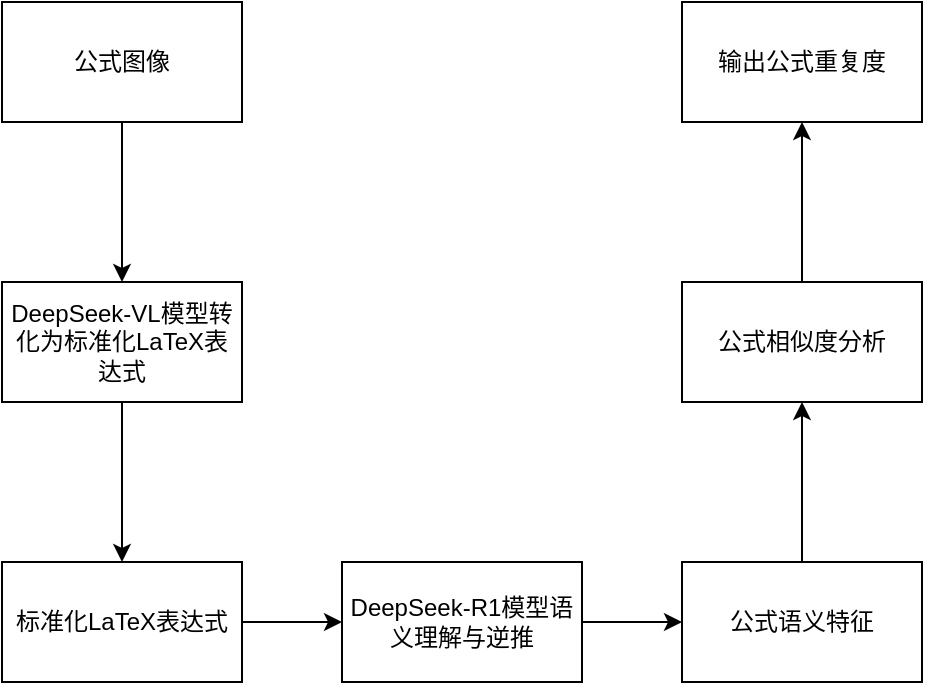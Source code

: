 <mxfile version="26.2.14">
  <diagram id="C5RBs43oDa-KdzZeNtuy" name="Page-1">
    <mxGraphModel dx="713" dy="393" grid="1" gridSize="10" guides="1" tooltips="1" connect="1" arrows="1" fold="1" page="1" pageScale="1" pageWidth="827" pageHeight="1169" math="0" shadow="0">
      <root>
        <mxCell id="WIyWlLk6GJQsqaUBKTNV-0" />
        <mxCell id="WIyWlLk6GJQsqaUBKTNV-1" parent="WIyWlLk6GJQsqaUBKTNV-0" />
        <mxCell id="C-5hD9X58X1ERZTdh1ZZ-2" value="" style="edgeStyle=orthogonalEdgeStyle;rounded=0;orthogonalLoop=1;jettySize=auto;html=1;" edge="1" parent="WIyWlLk6GJQsqaUBKTNV-1" source="C-5hD9X58X1ERZTdh1ZZ-0" target="C-5hD9X58X1ERZTdh1ZZ-1">
          <mxGeometry relative="1" as="geometry" />
        </mxCell>
        <mxCell id="C-5hD9X58X1ERZTdh1ZZ-0" value="公式图像" style="rounded=0;whiteSpace=wrap;html=1;" vertex="1" parent="WIyWlLk6GJQsqaUBKTNV-1">
          <mxGeometry x="200" y="90" width="120" height="60" as="geometry" />
        </mxCell>
        <mxCell id="C-5hD9X58X1ERZTdh1ZZ-4" value="" style="edgeStyle=orthogonalEdgeStyle;rounded=0;orthogonalLoop=1;jettySize=auto;html=1;" edge="1" parent="WIyWlLk6GJQsqaUBKTNV-1" source="C-5hD9X58X1ERZTdh1ZZ-1" target="C-5hD9X58X1ERZTdh1ZZ-3">
          <mxGeometry relative="1" as="geometry" />
        </mxCell>
        <mxCell id="C-5hD9X58X1ERZTdh1ZZ-1" value="DeepSeek-VL模型转化为标准化LaTeX表达式" style="whiteSpace=wrap;html=1;rounded=0;" vertex="1" parent="WIyWlLk6GJQsqaUBKTNV-1">
          <mxGeometry x="200" y="230" width="120" height="60" as="geometry" />
        </mxCell>
        <mxCell id="C-5hD9X58X1ERZTdh1ZZ-6" value="" style="edgeStyle=orthogonalEdgeStyle;rounded=0;orthogonalLoop=1;jettySize=auto;html=1;" edge="1" parent="WIyWlLk6GJQsqaUBKTNV-1" source="C-5hD9X58X1ERZTdh1ZZ-3" target="C-5hD9X58X1ERZTdh1ZZ-5">
          <mxGeometry relative="1" as="geometry" />
        </mxCell>
        <mxCell id="C-5hD9X58X1ERZTdh1ZZ-3" value="标准化LaTeX表达式" style="whiteSpace=wrap;html=1;rounded=0;" vertex="1" parent="WIyWlLk6GJQsqaUBKTNV-1">
          <mxGeometry x="200" y="370" width="120" height="60" as="geometry" />
        </mxCell>
        <mxCell id="C-5hD9X58X1ERZTdh1ZZ-8" value="" style="edgeStyle=orthogonalEdgeStyle;rounded=0;orthogonalLoop=1;jettySize=auto;html=1;" edge="1" parent="WIyWlLk6GJQsqaUBKTNV-1" source="C-5hD9X58X1ERZTdh1ZZ-5" target="C-5hD9X58X1ERZTdh1ZZ-7">
          <mxGeometry relative="1" as="geometry" />
        </mxCell>
        <mxCell id="C-5hD9X58X1ERZTdh1ZZ-5" value="DeepSeek-R1模型语义理解与逆推" style="whiteSpace=wrap;html=1;rounded=0;" vertex="1" parent="WIyWlLk6GJQsqaUBKTNV-1">
          <mxGeometry x="370" y="370" width="120" height="60" as="geometry" />
        </mxCell>
        <mxCell id="C-5hD9X58X1ERZTdh1ZZ-10" value="" style="edgeStyle=orthogonalEdgeStyle;rounded=0;orthogonalLoop=1;jettySize=auto;html=1;" edge="1" parent="WIyWlLk6GJQsqaUBKTNV-1" source="C-5hD9X58X1ERZTdh1ZZ-7" target="C-5hD9X58X1ERZTdh1ZZ-9">
          <mxGeometry relative="1" as="geometry" />
        </mxCell>
        <mxCell id="C-5hD9X58X1ERZTdh1ZZ-7" value="公式语义特征" style="whiteSpace=wrap;html=1;rounded=0;" vertex="1" parent="WIyWlLk6GJQsqaUBKTNV-1">
          <mxGeometry x="540" y="370" width="120" height="60" as="geometry" />
        </mxCell>
        <mxCell id="C-5hD9X58X1ERZTdh1ZZ-12" value="" style="edgeStyle=orthogonalEdgeStyle;rounded=0;orthogonalLoop=1;jettySize=auto;html=1;" edge="1" parent="WIyWlLk6GJQsqaUBKTNV-1" source="C-5hD9X58X1ERZTdh1ZZ-9" target="C-5hD9X58X1ERZTdh1ZZ-11">
          <mxGeometry relative="1" as="geometry" />
        </mxCell>
        <mxCell id="C-5hD9X58X1ERZTdh1ZZ-9" value="公式相似度分析" style="whiteSpace=wrap;html=1;rounded=0;" vertex="1" parent="WIyWlLk6GJQsqaUBKTNV-1">
          <mxGeometry x="540" y="230" width="120" height="60" as="geometry" />
        </mxCell>
        <mxCell id="C-5hD9X58X1ERZTdh1ZZ-11" value="输出公式重复度" style="whiteSpace=wrap;html=1;rounded=0;" vertex="1" parent="WIyWlLk6GJQsqaUBKTNV-1">
          <mxGeometry x="540" y="90" width="120" height="60" as="geometry" />
        </mxCell>
      </root>
    </mxGraphModel>
  </diagram>
</mxfile>
